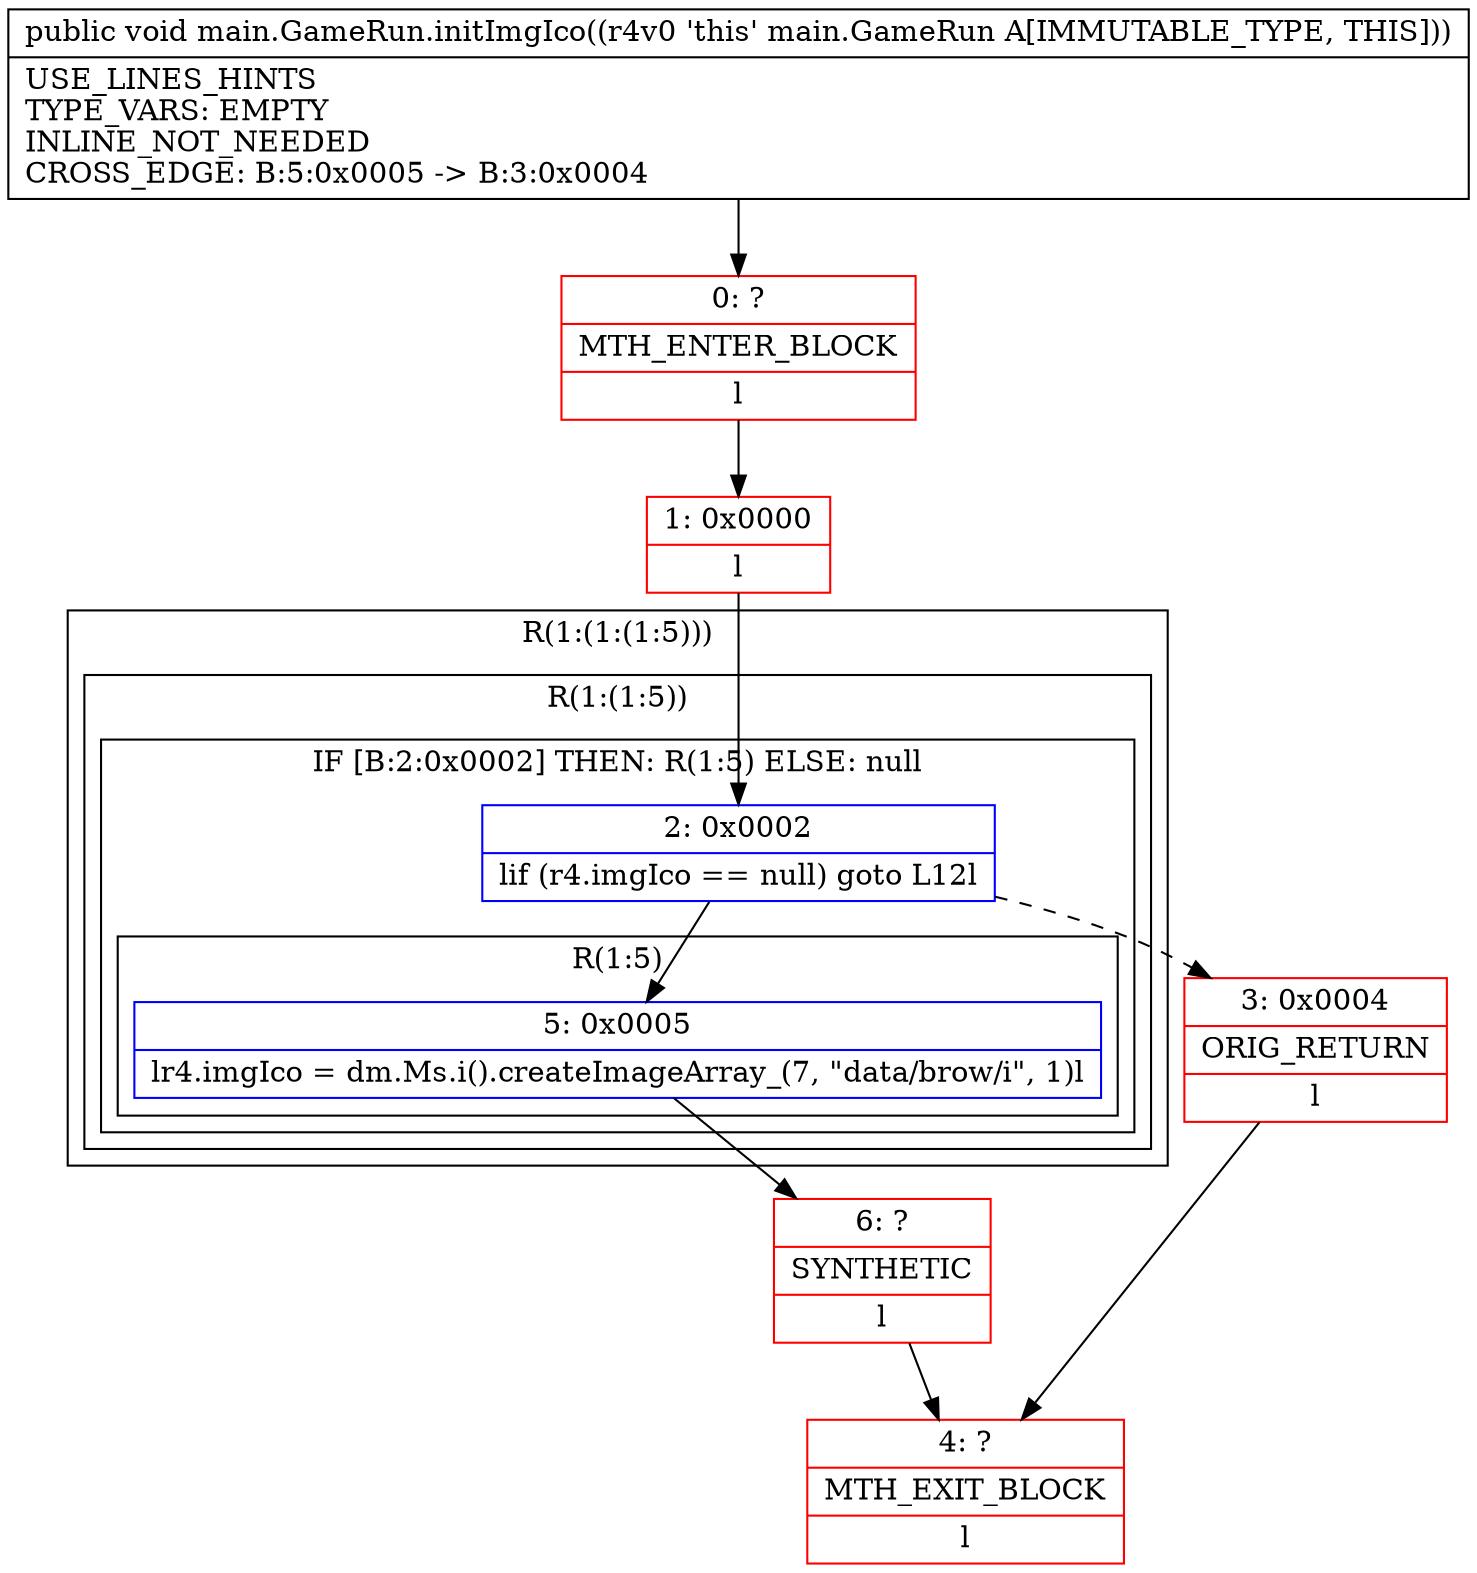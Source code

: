 digraph "CFG formain.GameRun.initImgIco()V" {
subgraph cluster_Region_711461397 {
label = "R(1:(1:(1:5)))";
node [shape=record,color=blue];
subgraph cluster_Region_537430743 {
label = "R(1:(1:5))";
node [shape=record,color=blue];
subgraph cluster_IfRegion_1883943679 {
label = "IF [B:2:0x0002] THEN: R(1:5) ELSE: null";
node [shape=record,color=blue];
Node_2 [shape=record,label="{2\:\ 0x0002|lif (r4.imgIco == null) goto L12l}"];
subgraph cluster_Region_1361454943 {
label = "R(1:5)";
node [shape=record,color=blue];
Node_5 [shape=record,label="{5\:\ 0x0005|lr4.imgIco = dm.Ms.i().createImageArray_(7, \"data\/brow\/i\", 1)l}"];
}
}
}
}
Node_0 [shape=record,color=red,label="{0\:\ ?|MTH_ENTER_BLOCK\l|l}"];
Node_1 [shape=record,color=red,label="{1\:\ 0x0000|l}"];
Node_3 [shape=record,color=red,label="{3\:\ 0x0004|ORIG_RETURN\l|l}"];
Node_4 [shape=record,color=red,label="{4\:\ ?|MTH_EXIT_BLOCK\l|l}"];
Node_6 [shape=record,color=red,label="{6\:\ ?|SYNTHETIC\l|l}"];
MethodNode[shape=record,label="{public void main.GameRun.initImgIco((r4v0 'this' main.GameRun A[IMMUTABLE_TYPE, THIS]))  | USE_LINES_HINTS\lTYPE_VARS: EMPTY\lINLINE_NOT_NEEDED\lCROSS_EDGE: B:5:0x0005 \-\> B:3:0x0004\l}"];
MethodNode -> Node_0;
Node_2 -> Node_3[style=dashed];
Node_2 -> Node_5;
Node_5 -> Node_6;
Node_0 -> Node_1;
Node_1 -> Node_2;
Node_3 -> Node_4;
Node_6 -> Node_4;
}

